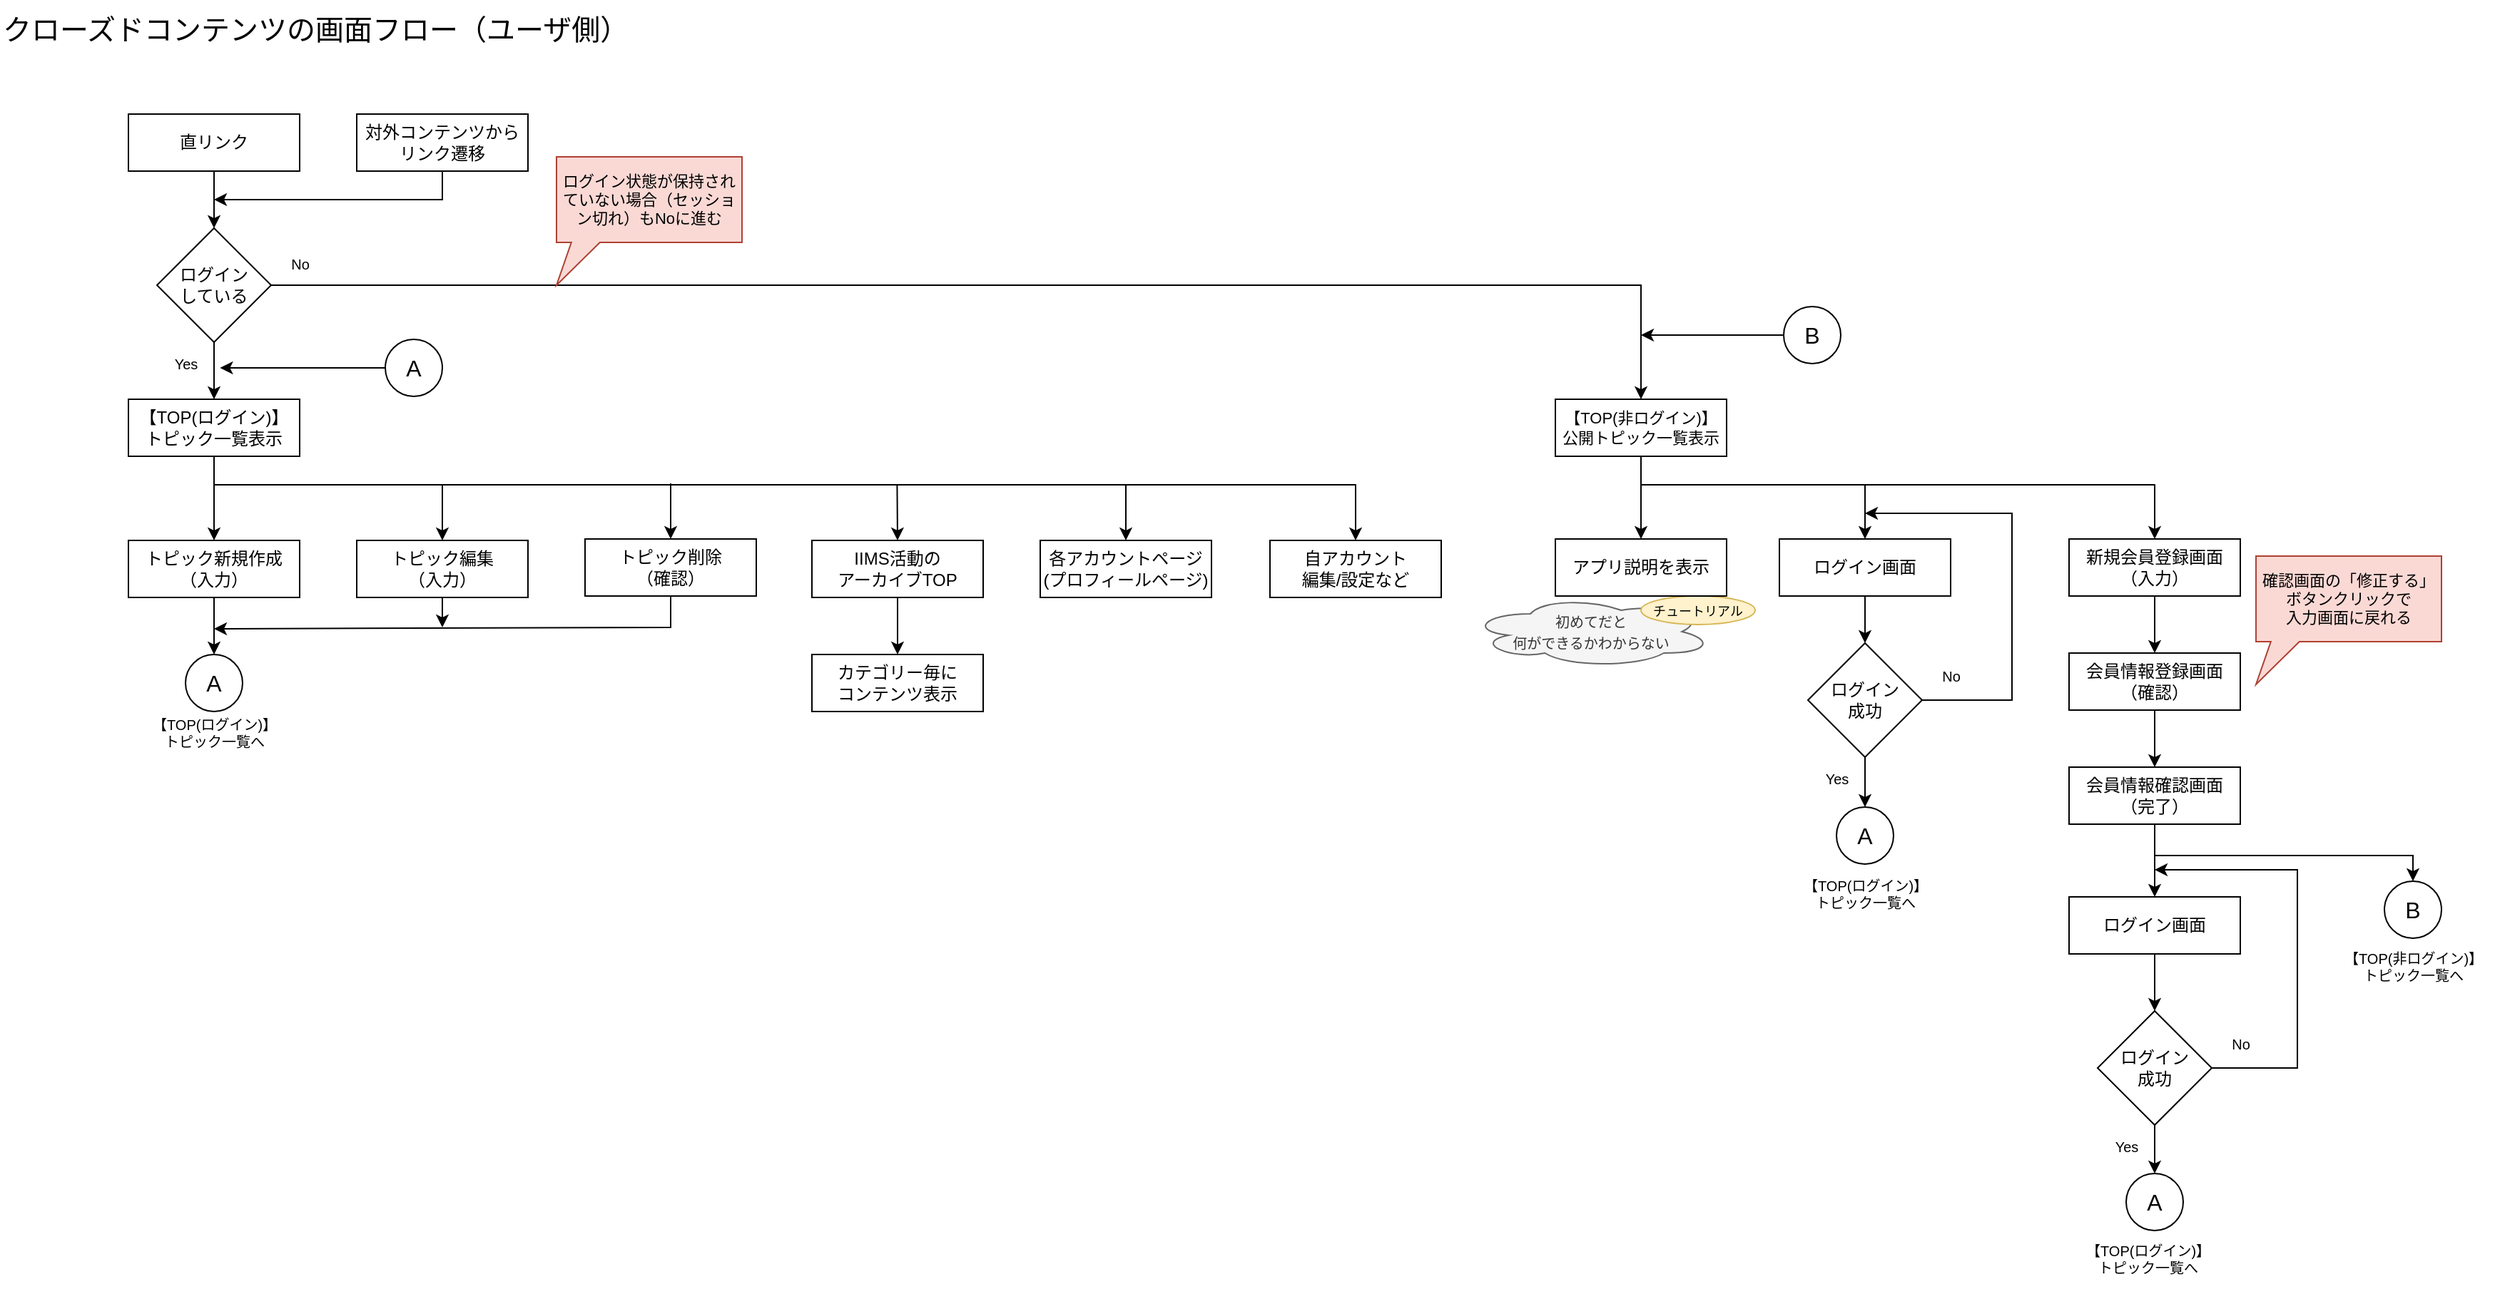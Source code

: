 <mxfile version="21.6.5" type="device" pages="2">
  <diagram name="ユーザ側" id="b520641d-4fe3-3701-9064-5fc419738815">
    <mxGraphModel dx="1687" dy="999" grid="1" gridSize="10" guides="1" tooltips="1" connect="1" arrows="1" fold="1" page="1" pageScale="1" pageWidth="1100" pageHeight="850" background="none" math="0" shadow="0">
      <root>
        <mxCell id="0" />
        <mxCell id="1" parent="0" />
        <mxCell id="tDWq7TmDwjiiPGYqks4p-116" value="&lt;font style=&quot;font-size: 20px;&quot;&gt;クローズドコンテンツの画面フロー（ユーザ側）&lt;/font&gt;" style="text;html=1;align=left;verticalAlign=middle;resizable=0;points=[];autosize=1;strokeColor=none;fillColor=none;" parent="1" vertex="1">
          <mxGeometry x="30" y="40" width="460" height="40" as="geometry" />
        </mxCell>
        <mxCell id="tDWq7TmDwjiiPGYqks4p-117" value="対外コンテンツからリンク遷移" style="whiteSpace=wrap;html=1;" parent="1" vertex="1">
          <mxGeometry x="280" y="120" width="120" height="40" as="geometry" />
        </mxCell>
        <mxCell id="tDWq7TmDwjiiPGYqks4p-124" value="直リンク" style="whiteSpace=wrap;html=1;" parent="1" vertex="1">
          <mxGeometry x="120" y="120" width="120" height="40" as="geometry" />
        </mxCell>
        <mxCell id="tDWq7TmDwjiiPGYqks4p-130" value="【TOP(ログイン)】&lt;br&gt;トピック一覧表示" style="whiteSpace=wrap;html=1;" parent="1" vertex="1">
          <mxGeometry x="120" y="320" width="120" height="40" as="geometry" />
        </mxCell>
        <mxCell id="VPxTjBy3y0VzWbjlfLkC-1" value="" style="edgeStyle=none;orthogonalLoop=1;jettySize=auto;html=1;rounded=0;exitX=0.5;exitY=1;exitDx=0;exitDy=0;entryX=0.5;entryY=0;entryDx=0;entryDy=0;" parent="1" source="tDWq7TmDwjiiPGYqks4p-124" target="VPxTjBy3y0VzWbjlfLkC-3" edge="1">
          <mxGeometry width="100" relative="1" as="geometry">
            <mxPoint x="180" y="205" as="sourcePoint" />
            <mxPoint x="180" y="200" as="targetPoint" />
          </mxGeometry>
        </mxCell>
        <mxCell id="VPxTjBy3y0VzWbjlfLkC-2" value="" style="edgeStyle=none;orthogonalLoop=1;jettySize=auto;html=1;rounded=0;exitX=0.5;exitY=1;exitDx=0;exitDy=0;" parent="1" source="tDWq7TmDwjiiPGYqks4p-117" edge="1">
          <mxGeometry width="100" relative="1" as="geometry">
            <mxPoint x="190" y="170" as="sourcePoint" />
            <mxPoint x="180" y="180" as="targetPoint" />
            <Array as="points">
              <mxPoint x="340" y="180" />
            </Array>
          </mxGeometry>
        </mxCell>
        <mxCell id="VPxTjBy3y0VzWbjlfLkC-3" value="ログイン&lt;br&gt;している" style="rhombus;whiteSpace=wrap;html=1;fontSize=12;" parent="1" vertex="1">
          <mxGeometry x="140" y="200" width="80" height="80" as="geometry" />
        </mxCell>
        <mxCell id="VPxTjBy3y0VzWbjlfLkC-4" value="" style="edgeStyle=none;orthogonalLoop=1;jettySize=auto;html=1;rounded=0;exitX=0.5;exitY=1;exitDx=0;exitDy=0;entryX=0.5;entryY=0;entryDx=0;entryDy=0;" parent="1" source="VPxTjBy3y0VzWbjlfLkC-3" target="tDWq7TmDwjiiPGYqks4p-130" edge="1">
          <mxGeometry width="100" relative="1" as="geometry">
            <mxPoint x="180" y="295" as="sourcePoint" />
            <mxPoint x="200" y="300" as="targetPoint" />
          </mxGeometry>
        </mxCell>
        <mxCell id="VPxTjBy3y0VzWbjlfLkC-5" value="【TOP(非ログイン)】&lt;br style=&quot;font-size: 11px;&quot;&gt;公開トピック一覧表示" style="whiteSpace=wrap;html=1;fontSize=11;" parent="1" vertex="1">
          <mxGeometry x="1120" y="320" width="120" height="40" as="geometry" />
        </mxCell>
        <mxCell id="VPxTjBy3y0VzWbjlfLkC-6" value="" style="edgeStyle=none;orthogonalLoop=1;jettySize=auto;html=1;rounded=0;exitX=1;exitY=0.5;exitDx=0;exitDy=0;entryX=0.5;entryY=0;entryDx=0;entryDy=0;" parent="1" source="VPxTjBy3y0VzWbjlfLkC-3" target="VPxTjBy3y0VzWbjlfLkC-5" edge="1">
          <mxGeometry width="100" relative="1" as="geometry">
            <mxPoint x="339.55" y="265" as="sourcePoint" />
            <mxPoint x="339.55" y="305" as="targetPoint" />
            <Array as="points">
              <mxPoint x="1180" y="240" />
            </Array>
          </mxGeometry>
        </mxCell>
        <mxCell id="VPxTjBy3y0VzWbjlfLkC-7" value="&lt;font style=&quot;font-size: 10px;&quot;&gt;Yes&lt;/font&gt;" style="text;html=1;align=center;verticalAlign=middle;resizable=0;points=[];autosize=1;strokeColor=none;fillColor=none;fontSize=10;" parent="1" vertex="1">
          <mxGeometry x="140" y="280" width="40" height="30" as="geometry" />
        </mxCell>
        <mxCell id="VPxTjBy3y0VzWbjlfLkC-8" value="&lt;font style=&quot;font-size: 10px;&quot;&gt;No&lt;/font&gt;" style="text;html=1;align=center;verticalAlign=middle;resizable=0;points=[];autosize=1;strokeColor=none;fillColor=none;fontSize=10;" parent="1" vertex="1">
          <mxGeometry x="220" y="210" width="40" height="30" as="geometry" />
        </mxCell>
        <mxCell id="tDWq7TmDwjiiPGYqks4p-127" value="&lt;font style=&quot;font-size: 10px;&quot;&gt;初めてだと&lt;br&gt;何ができるかわからない&lt;br&gt;&lt;/font&gt;" style="ellipse;shape=cloud;whiteSpace=wrap;html=1;fillColor=#f5f5f5;fontColor=#333333;strokeColor=#666666;" parent="1" vertex="1">
          <mxGeometry x="1060" y="458" width="170" height="50" as="geometry" />
        </mxCell>
        <mxCell id="tDWq7TmDwjiiPGYqks4p-128" value="&lt;font style=&quot;font-size: 9px;&quot;&gt;チュートリアル&lt;/font&gt;" style="ellipse;whiteSpace=wrap;html=1;fillColor=#fff2cc;strokeColor=#d6b656;" parent="1" vertex="1">
          <mxGeometry x="1180" y="458" width="80" height="20" as="geometry" />
        </mxCell>
        <mxCell id="VPxTjBy3y0VzWbjlfLkC-10" value="" style="edgeStyle=none;orthogonalLoop=1;jettySize=auto;html=1;rounded=0;exitX=0.5;exitY=1;exitDx=0;exitDy=0;entryX=0.5;entryY=0;entryDx=0;entryDy=0;" parent="1" source="tDWq7TmDwjiiPGYqks4p-130" target="VPxTjBy3y0VzWbjlfLkC-11" edge="1">
          <mxGeometry width="100" relative="1" as="geometry">
            <mxPoint x="180" y="365" as="sourcePoint" />
            <mxPoint x="180" y="390" as="targetPoint" />
          </mxGeometry>
        </mxCell>
        <mxCell id="VPxTjBy3y0VzWbjlfLkC-11" value="トピック新規作成&lt;br&gt;（入力）" style="whiteSpace=wrap;html=1;" parent="1" vertex="1">
          <mxGeometry x="120" y="419" width="120" height="40" as="geometry" />
        </mxCell>
        <mxCell id="VPxTjBy3y0VzWbjlfLkC-12" value="" style="edgeStyle=none;orthogonalLoop=1;jettySize=auto;html=1;rounded=0;exitX=0.5;exitY=1;exitDx=0;exitDy=0;entryX=0.5;entryY=0;entryDx=0;entryDy=0;" parent="1" source="VPxTjBy3y0VzWbjlfLkC-5" target="VPxTjBy3y0VzWbjlfLkC-56" edge="1">
          <mxGeometry width="100" relative="1" as="geometry">
            <mxPoint x="1179.55" y="365" as="sourcePoint" />
            <mxPoint x="1180" y="400" as="targetPoint" />
          </mxGeometry>
        </mxCell>
        <mxCell id="VPxTjBy3y0VzWbjlfLkC-13" value="" style="edgeStyle=none;orthogonalLoop=1;jettySize=auto;html=1;rounded=0;entryX=0.5;entryY=0;entryDx=0;entryDy=0;" parent="1" target="VPxTjBy3y0VzWbjlfLkC-15" edge="1">
          <mxGeometry width="100" relative="1" as="geometry">
            <mxPoint x="1180" y="380" as="sourcePoint" />
            <mxPoint x="1580" y="473" as="targetPoint" />
            <Array as="points">
              <mxPoint x="1540" y="380" />
            </Array>
          </mxGeometry>
        </mxCell>
        <mxCell id="VPxTjBy3y0VzWbjlfLkC-14" value="ログイン画面" style="whiteSpace=wrap;html=1;" parent="1" vertex="1">
          <mxGeometry x="1277" y="418" width="120" height="40" as="geometry" />
        </mxCell>
        <mxCell id="VPxTjBy3y0VzWbjlfLkC-15" value="新規会員登録画面&lt;br&gt;（入力）" style="whiteSpace=wrap;html=1;" parent="1" vertex="1">
          <mxGeometry x="1480" y="418" width="120" height="40" as="geometry" />
        </mxCell>
        <mxCell id="VPxTjBy3y0VzWbjlfLkC-18" value="A" style="ellipse;whiteSpace=wrap;html=1;aspect=fixed;fontSize=16;" parent="1" vertex="1">
          <mxGeometry x="1317" y="606" width="40" height="40" as="geometry" />
        </mxCell>
        <mxCell id="VPxTjBy3y0VzWbjlfLkC-20" value="A" style="ellipse;whiteSpace=wrap;html=1;aspect=fixed;fontSize=16;" parent="1" vertex="1">
          <mxGeometry x="300" y="278" width="40" height="40" as="geometry" />
        </mxCell>
        <mxCell id="VPxTjBy3y0VzWbjlfLkC-21" value="" style="edgeStyle=none;orthogonalLoop=1;jettySize=auto;html=1;rounded=0;exitX=0;exitY=0.5;exitDx=0;exitDy=0;entryX=1.105;entryY=0.6;entryDx=0;entryDy=0;entryPerimeter=0;" parent="1" source="VPxTjBy3y0VzWbjlfLkC-20" target="VPxTjBy3y0VzWbjlfLkC-7" edge="1">
          <mxGeometry width="100" relative="1" as="geometry">
            <mxPoint x="280" y="315" as="sourcePoint" />
            <mxPoint x="280" y="355" as="targetPoint" />
          </mxGeometry>
        </mxCell>
        <mxCell id="VPxTjBy3y0VzWbjlfLkC-23" value="" style="edgeStyle=none;orthogonalLoop=1;jettySize=auto;html=1;rounded=0;entryX=0.5;entryY=0;entryDx=0;entryDy=0;" parent="1" target="VPxTjBy3y0VzWbjlfLkC-14" edge="1">
          <mxGeometry width="100" relative="1" as="geometry">
            <mxPoint x="1337" y="380" as="sourcePoint" />
            <mxPoint x="1499.78" y="423" as="targetPoint" />
          </mxGeometry>
        </mxCell>
        <mxCell id="VPxTjBy3y0VzWbjlfLkC-25" value="会員情報登録画面&lt;br&gt;（確認）" style="whiteSpace=wrap;html=1;" parent="1" vertex="1">
          <mxGeometry x="1480" y="498" width="120" height="40" as="geometry" />
        </mxCell>
        <mxCell id="VPxTjBy3y0VzWbjlfLkC-26" value="" style="edgeStyle=none;orthogonalLoop=1;jettySize=auto;html=1;rounded=0;exitX=0.5;exitY=1;exitDx=0;exitDy=0;entryX=0.5;entryY=0;entryDx=0;entryDy=0;" parent="1" source="VPxTjBy3y0VzWbjlfLkC-15" target="VPxTjBy3y0VzWbjlfLkC-25" edge="1">
          <mxGeometry width="100" relative="1" as="geometry">
            <mxPoint x="1539" y="468" as="sourcePoint" />
            <mxPoint x="1539" y="508" as="targetPoint" />
          </mxGeometry>
        </mxCell>
        <mxCell id="VPxTjBy3y0VzWbjlfLkC-27" value="会員情報確認画面&lt;br&gt;（完了）" style="whiteSpace=wrap;html=1;" parent="1" vertex="1">
          <mxGeometry x="1480" y="578" width="120" height="40" as="geometry" />
        </mxCell>
        <mxCell id="VPxTjBy3y0VzWbjlfLkC-28" value="" style="edgeStyle=none;orthogonalLoop=1;jettySize=auto;html=1;rounded=0;exitX=0.5;exitY=1;exitDx=0;exitDy=0;entryX=0.5;entryY=0;entryDx=0;entryDy=0;" parent="1" source="VPxTjBy3y0VzWbjlfLkC-25" target="VPxTjBy3y0VzWbjlfLkC-27" edge="1">
          <mxGeometry width="100" relative="1" as="geometry">
            <mxPoint x="1550" y="548" as="sourcePoint" />
            <mxPoint x="1550" y="588" as="targetPoint" />
          </mxGeometry>
        </mxCell>
        <mxCell id="VPxTjBy3y0VzWbjlfLkC-29" value="" style="edgeStyle=none;orthogonalLoop=1;jettySize=auto;html=1;rounded=0;exitX=0.5;exitY=1;exitDx=0;exitDy=0;entryX=0.5;entryY=0;entryDx=0;entryDy=0;" parent="1" source="VPxTjBy3y0VzWbjlfLkC-27" target="VPxTjBy3y0VzWbjlfLkC-34" edge="1">
          <mxGeometry width="100" relative="1" as="geometry">
            <mxPoint x="1540" y="628" as="sourcePoint" />
            <mxPoint x="1540" y="658" as="targetPoint" />
          </mxGeometry>
        </mxCell>
        <mxCell id="VPxTjBy3y0VzWbjlfLkC-33" value="" style="edgeStyle=none;orthogonalLoop=1;jettySize=auto;html=1;rounded=0;entryX=0.5;entryY=0;entryDx=0;entryDy=0;" parent="1" target="VPxTjBy3y0VzWbjlfLkC-37" edge="1">
          <mxGeometry width="100" relative="1" as="geometry">
            <mxPoint x="1540" y="640" as="sourcePoint" />
            <mxPoint x="1720" y="658" as="targetPoint" />
            <Array as="points">
              <mxPoint x="1721" y="640" />
            </Array>
          </mxGeometry>
        </mxCell>
        <mxCell id="VPxTjBy3y0VzWbjlfLkC-34" value="ログイン画面" style="whiteSpace=wrap;html=1;" parent="1" vertex="1">
          <mxGeometry x="1480" y="669" width="120" height="40" as="geometry" />
        </mxCell>
        <mxCell id="VPxTjBy3y0VzWbjlfLkC-35" value="" style="edgeStyle=none;orthogonalLoop=1;jettySize=auto;html=1;rounded=0;exitX=0.5;exitY=1;exitDx=0;exitDy=0;entryX=0.5;entryY=0;entryDx=0;entryDy=0;" parent="1" source="VPxTjBy3y0VzWbjlfLkC-34" target="McMhKuvaxXRwuFVOmlw5-12" edge="1">
          <mxGeometry width="100" relative="1" as="geometry">
            <mxPoint x="1539.55" y="719" as="sourcePoint" />
            <mxPoint x="1540" y="749" as="targetPoint" />
          </mxGeometry>
        </mxCell>
        <mxCell id="VPxTjBy3y0VzWbjlfLkC-36" value="A" style="ellipse;whiteSpace=wrap;html=1;aspect=fixed;fontSize=16;" parent="1" vertex="1">
          <mxGeometry x="1520" y="863" width="40" height="40" as="geometry" />
        </mxCell>
        <mxCell id="VPxTjBy3y0VzWbjlfLkC-37" value="B" style="ellipse;whiteSpace=wrap;html=1;aspect=fixed;fontSize=16;" parent="1" vertex="1">
          <mxGeometry x="1701" y="658" width="40" height="40" as="geometry" />
        </mxCell>
        <mxCell id="VPxTjBy3y0VzWbjlfLkC-38" value="B" style="ellipse;whiteSpace=wrap;html=1;aspect=fixed;fontSize=16;" parent="1" vertex="1">
          <mxGeometry x="1280" y="255" width="40" height="40" as="geometry" />
        </mxCell>
        <mxCell id="VPxTjBy3y0VzWbjlfLkC-39" value="" style="edgeStyle=none;orthogonalLoop=1;jettySize=auto;html=1;rounded=0;exitX=0;exitY=0.5;exitDx=0;exitDy=0;" parent="1" source="VPxTjBy3y0VzWbjlfLkC-38" edge="1">
          <mxGeometry width="100" relative="1" as="geometry">
            <mxPoint x="1266" y="274.63" as="sourcePoint" />
            <mxPoint x="1180" y="275" as="targetPoint" />
          </mxGeometry>
        </mxCell>
        <mxCell id="VPxTjBy3y0VzWbjlfLkC-41" value="IIMS活動の&lt;br&gt;アーカイブTOP" style="whiteSpace=wrap;html=1;" parent="1" vertex="1">
          <mxGeometry x="599" y="419" width="120" height="40" as="geometry" />
        </mxCell>
        <mxCell id="VPxTjBy3y0VzWbjlfLkC-42" value="各アカウントページ&lt;br&gt;(プロフィールページ)" style="whiteSpace=wrap;html=1;" parent="1" vertex="1">
          <mxGeometry x="759" y="419" width="120" height="40" as="geometry" />
        </mxCell>
        <mxCell id="VPxTjBy3y0VzWbjlfLkC-46" value="トピック編集&lt;br&gt;（入力）" style="whiteSpace=wrap;html=1;" parent="1" vertex="1">
          <mxGeometry x="280" y="419" width="120" height="40" as="geometry" />
        </mxCell>
        <mxCell id="VPxTjBy3y0VzWbjlfLkC-47" value="自アカウント&lt;br&gt;編集/設定など" style="whiteSpace=wrap;html=1;" parent="1" vertex="1">
          <mxGeometry x="920" y="419" width="120" height="40" as="geometry" />
        </mxCell>
        <mxCell id="VPxTjBy3y0VzWbjlfLkC-50" value="A" style="ellipse;whiteSpace=wrap;html=1;aspect=fixed;fontSize=16;" parent="1" vertex="1">
          <mxGeometry x="160" y="499" width="40" height="40" as="geometry" />
        </mxCell>
        <mxCell id="VPxTjBy3y0VzWbjlfLkC-52" value="" style="edgeStyle=none;orthogonalLoop=1;jettySize=auto;html=1;rounded=0;entryX=0.5;entryY=0;entryDx=0;entryDy=0;exitX=0.5;exitY=1;exitDx=0;exitDy=0;" parent="1" source="VPxTjBy3y0VzWbjlfLkC-11" target="VPxTjBy3y0VzWbjlfLkC-50" edge="1">
          <mxGeometry width="100" relative="1" as="geometry">
            <mxPoint x="160" y="460" as="sourcePoint" />
            <mxPoint x="230" y="511" as="targetPoint" />
          </mxGeometry>
        </mxCell>
        <mxCell id="VPxTjBy3y0VzWbjlfLkC-55" value="" style="edgeStyle=none;orthogonalLoop=1;jettySize=auto;html=1;rounded=0;exitX=0.5;exitY=1;exitDx=0;exitDy=0;" parent="1" source="EPOYZKPjePexzVJCoGdz-1" edge="1">
          <mxGeometry width="100" relative="1" as="geometry">
            <mxPoint x="360" y="480" as="sourcePoint" />
            <mxPoint x="180" y="481" as="targetPoint" />
            <Array as="points">
              <mxPoint x="500" y="480" />
            </Array>
          </mxGeometry>
        </mxCell>
        <mxCell id="VPxTjBy3y0VzWbjlfLkC-56" value="アプリ説明を表示" style="whiteSpace=wrap;html=1;" parent="1" vertex="1">
          <mxGeometry x="1120" y="418" width="120" height="40" as="geometry" />
        </mxCell>
        <mxCell id="VPxTjBy3y0VzWbjlfLkC-57" value="カテゴリー毎に&lt;br&gt;コンテンツ表示" style="whiteSpace=wrap;html=1;" parent="1" vertex="1">
          <mxGeometry x="599" y="499" width="120" height="40" as="geometry" />
        </mxCell>
        <mxCell id="VPxTjBy3y0VzWbjlfLkC-58" value="" style="edgeStyle=none;orthogonalLoop=1;jettySize=auto;html=1;rounded=0;exitX=0.5;exitY=1;exitDx=0;exitDy=0;entryX=0.5;entryY=0;entryDx=0;entryDy=0;" parent="1" source="VPxTjBy3y0VzWbjlfLkC-41" target="VPxTjBy3y0VzWbjlfLkC-57" edge="1">
          <mxGeometry width="100" relative="1" as="geometry">
            <mxPoint x="658.5" y="464" as="sourcePoint" />
            <mxPoint x="669" y="489" as="targetPoint" />
          </mxGeometry>
        </mxCell>
        <mxCell id="VPxTjBy3y0VzWbjlfLkC-59" value="" style="edgeStyle=none;orthogonalLoop=1;jettySize=auto;html=1;rounded=0;entryX=0.5;entryY=0;entryDx=0;entryDy=0;" parent="1" target="VPxTjBy3y0VzWbjlfLkC-47" edge="1">
          <mxGeometry width="100" relative="1" as="geometry">
            <mxPoint x="180" y="380" as="sourcePoint" />
            <mxPoint x="270" y="410" as="targetPoint" />
            <Array as="points">
              <mxPoint x="980" y="380" />
            </Array>
          </mxGeometry>
        </mxCell>
        <mxCell id="VPxTjBy3y0VzWbjlfLkC-60" value="" style="edgeStyle=none;orthogonalLoop=1;jettySize=auto;html=1;rounded=0;entryX=0.5;entryY=0;entryDx=0;entryDy=0;" parent="1" target="VPxTjBy3y0VzWbjlfLkC-42" edge="1">
          <mxGeometry width="100" relative="1" as="geometry">
            <mxPoint x="819" y="380" as="sourcePoint" />
            <mxPoint x="839" y="425" as="targetPoint" />
          </mxGeometry>
        </mxCell>
        <mxCell id="VPxTjBy3y0VzWbjlfLkC-61" value="" style="edgeStyle=none;orthogonalLoop=1;jettySize=auto;html=1;rounded=0;entryX=0.5;entryY=0;entryDx=0;entryDy=0;" parent="1" target="VPxTjBy3y0VzWbjlfLkC-41" edge="1">
          <mxGeometry width="100" relative="1" as="geometry">
            <mxPoint x="658.71" y="380" as="sourcePoint" />
            <mxPoint x="658.71" y="419" as="targetPoint" />
          </mxGeometry>
        </mxCell>
        <mxCell id="VPxTjBy3y0VzWbjlfLkC-62" value="" style="edgeStyle=none;orthogonalLoop=1;jettySize=auto;html=1;rounded=0;entryX=0.5;entryY=0;entryDx=0;entryDy=0;" parent="1" target="VPxTjBy3y0VzWbjlfLkC-46" edge="1">
          <mxGeometry width="100" relative="1" as="geometry">
            <mxPoint x="340" y="380" as="sourcePoint" />
            <mxPoint x="350.29" y="429" as="targetPoint" />
          </mxGeometry>
        </mxCell>
        <mxCell id="McMhKuvaxXRwuFVOmlw5-1" value="【TOP(ログイン)】&lt;br&gt;トピック一覧へ" style="text;html=1;align=center;verticalAlign=middle;resizable=0;points=[];autosize=1;strokeColor=none;fillColor=none;fontSize=10;" parent="1" vertex="1">
          <mxGeometry x="125" y="534" width="110" height="40" as="geometry" />
        </mxCell>
        <mxCell id="McMhKuvaxXRwuFVOmlw5-3" value="【TOP(ログイン)】&lt;br&gt;トピック一覧へ" style="text;html=1;align=center;verticalAlign=middle;resizable=0;points=[];autosize=1;strokeColor=none;fillColor=none;fontSize=10;" parent="1" vertex="1">
          <mxGeometry x="1282" y="647" width="110" height="40" as="geometry" />
        </mxCell>
        <mxCell id="McMhKuvaxXRwuFVOmlw5-4" value="【TOP(ログイン)】&lt;br&gt;トピック一覧へ" style="text;html=1;align=center;verticalAlign=middle;resizable=0;points=[];autosize=1;strokeColor=none;fillColor=none;fontSize=10;" parent="1" vertex="1">
          <mxGeometry x="1480" y="903" width="110" height="40" as="geometry" />
        </mxCell>
        <mxCell id="McMhKuvaxXRwuFVOmlw5-5" value="【TOP(非ログイン)】&lt;br&gt;トピック一覧へ" style="text;html=1;align=center;verticalAlign=middle;resizable=0;points=[];autosize=1;strokeColor=none;fillColor=none;fontSize=10;" parent="1" vertex="1">
          <mxGeometry x="1661" y="698" width="120" height="40" as="geometry" />
        </mxCell>
        <mxCell id="McMhKuvaxXRwuFVOmlw5-6" value="ログイン&lt;br&gt;成功" style="rhombus;whiteSpace=wrap;html=1;fontSize=12;" parent="1" vertex="1">
          <mxGeometry x="1297" y="491" width="80" height="80" as="geometry" />
        </mxCell>
        <mxCell id="McMhKuvaxXRwuFVOmlw5-7" value="&lt;font style=&quot;font-size: 10px;&quot;&gt;Yes&lt;/font&gt;" style="text;html=1;align=center;verticalAlign=middle;resizable=0;points=[];autosize=1;strokeColor=none;fillColor=none;fontSize=10;" parent="1" vertex="1">
          <mxGeometry x="1297" y="571" width="40" height="30" as="geometry" />
        </mxCell>
        <mxCell id="McMhKuvaxXRwuFVOmlw5-8" value="&lt;font style=&quot;font-size: 10px;&quot;&gt;No&lt;/font&gt;" style="text;html=1;align=center;verticalAlign=middle;resizable=0;points=[];autosize=1;strokeColor=none;fillColor=none;fontSize=10;" parent="1" vertex="1">
          <mxGeometry x="1377" y="499" width="40" height="30" as="geometry" />
        </mxCell>
        <mxCell id="McMhKuvaxXRwuFVOmlw5-9" value="" style="edgeStyle=none;orthogonalLoop=1;jettySize=auto;html=1;rounded=0;exitX=0.5;exitY=1;exitDx=0;exitDy=0;entryX=0.5;entryY=0;entryDx=0;entryDy=0;" parent="1" source="VPxTjBy3y0VzWbjlfLkC-14" target="McMhKuvaxXRwuFVOmlw5-6" edge="1">
          <mxGeometry width="100" relative="1" as="geometry">
            <mxPoint x="1337" y="458" as="sourcePoint" />
            <mxPoint x="1337" y="490" as="targetPoint" />
          </mxGeometry>
        </mxCell>
        <mxCell id="McMhKuvaxXRwuFVOmlw5-10" value="" style="edgeStyle=none;orthogonalLoop=1;jettySize=auto;html=1;rounded=0;exitX=0.5;exitY=1;exitDx=0;exitDy=0;entryX=0.5;entryY=0;entryDx=0;entryDy=0;" parent="1" source="McMhKuvaxXRwuFVOmlw5-6" target="VPxTjBy3y0VzWbjlfLkC-18" edge="1">
          <mxGeometry width="100" relative="1" as="geometry">
            <mxPoint x="1337" y="574" as="sourcePoint" />
            <mxPoint x="1337" y="607" as="targetPoint" />
          </mxGeometry>
        </mxCell>
        <mxCell id="McMhKuvaxXRwuFVOmlw5-11" value="" style="edgeStyle=none;orthogonalLoop=1;jettySize=auto;html=1;rounded=0;exitX=1;exitY=0.5;exitDx=0;exitDy=0;" parent="1" source="McMhKuvaxXRwuFVOmlw5-6" edge="1">
          <mxGeometry width="100" relative="1" as="geometry">
            <mxPoint x="1390" y="550" as="sourcePoint" />
            <mxPoint x="1337" y="400" as="targetPoint" />
            <Array as="points">
              <mxPoint x="1440" y="531" />
              <mxPoint x="1440" y="400" />
            </Array>
          </mxGeometry>
        </mxCell>
        <mxCell id="McMhKuvaxXRwuFVOmlw5-12" value="ログイン&lt;br&gt;成功" style="rhombus;whiteSpace=wrap;html=1;fontSize=12;" parent="1" vertex="1">
          <mxGeometry x="1500" y="749" width="80" height="80" as="geometry" />
        </mxCell>
        <mxCell id="McMhKuvaxXRwuFVOmlw5-13" value="&lt;font style=&quot;font-size: 10px;&quot;&gt;Yes&lt;/font&gt;" style="text;html=1;align=center;verticalAlign=middle;resizable=0;points=[];autosize=1;strokeColor=none;fillColor=none;fontSize=10;" parent="1" vertex="1">
          <mxGeometry x="1500" y="829" width="40" height="30" as="geometry" />
        </mxCell>
        <mxCell id="McMhKuvaxXRwuFVOmlw5-14" value="&lt;font style=&quot;font-size: 10px;&quot;&gt;No&lt;/font&gt;" style="text;html=1;align=center;verticalAlign=middle;resizable=0;points=[];autosize=1;strokeColor=none;fillColor=none;fontSize=10;" parent="1" vertex="1">
          <mxGeometry x="1580" y="757" width="40" height="30" as="geometry" />
        </mxCell>
        <mxCell id="McMhKuvaxXRwuFVOmlw5-15" value="" style="edgeStyle=none;orthogonalLoop=1;jettySize=auto;html=1;rounded=0;exitX=0.5;exitY=1;exitDx=0;exitDy=0;entryX=0.5;entryY=0;entryDx=0;entryDy=0;" parent="1" source="McMhKuvaxXRwuFVOmlw5-12" target="VPxTjBy3y0VzWbjlfLkC-36" edge="1">
          <mxGeometry width="100" relative="1" as="geometry">
            <mxPoint x="1540" y="832" as="sourcePoint" />
            <mxPoint x="1540" y="864" as="targetPoint" />
          </mxGeometry>
        </mxCell>
        <mxCell id="McMhKuvaxXRwuFVOmlw5-16" value="" style="edgeStyle=none;orthogonalLoop=1;jettySize=auto;html=1;rounded=0;exitX=1;exitY=0.5;exitDx=0;exitDy=0;" parent="1" source="McMhKuvaxXRwuFVOmlw5-12" edge="1">
          <mxGeometry width="100" relative="1" as="geometry">
            <mxPoint x="1593" y="808" as="sourcePoint" />
            <mxPoint x="1540" y="650" as="targetPoint" />
            <Array as="points">
              <mxPoint x="1640" y="789" />
              <mxPoint x="1640" y="650" />
            </Array>
          </mxGeometry>
        </mxCell>
        <mxCell id="cvh67J1m96zl7CoJUk1C-1" value="ログイン状態が保持されていない場合（セッション切れ）もNoに進む" style="shape=callout;whiteSpace=wrap;html=1;perimeter=calloutPerimeter;fontSize=11;size=30;position=0.08;position2=0;fillColor=#fad9d5;strokeColor=#ae4132;" parent="1" vertex="1">
          <mxGeometry x="420" y="150" width="130" height="90" as="geometry" />
        </mxCell>
        <mxCell id="EPOYZKPjePexzVJCoGdz-1" value="トピック削除&lt;br&gt;（確認）" style="whiteSpace=wrap;html=1;" vertex="1" parent="1">
          <mxGeometry x="440" y="418" width="120" height="40" as="geometry" />
        </mxCell>
        <mxCell id="EPOYZKPjePexzVJCoGdz-2" value="" style="edgeStyle=none;orthogonalLoop=1;jettySize=auto;html=1;rounded=0;entryX=0.5;entryY=0;entryDx=0;entryDy=0;" edge="1" parent="1" target="EPOYZKPjePexzVJCoGdz-1">
          <mxGeometry width="100" relative="1" as="geometry">
            <mxPoint x="500" y="379" as="sourcePoint" />
            <mxPoint x="510.29" y="428" as="targetPoint" />
          </mxGeometry>
        </mxCell>
        <mxCell id="EPOYZKPjePexzVJCoGdz-3" value="" style="edgeStyle=none;orthogonalLoop=1;jettySize=auto;html=1;rounded=0;exitX=0.5;exitY=1;exitDx=0;exitDy=0;" edge="1" parent="1" source="VPxTjBy3y0VzWbjlfLkC-46">
          <mxGeometry width="100" relative="1" as="geometry">
            <mxPoint x="340" y="463.5" as="sourcePoint" />
            <mxPoint x="340" y="480" as="targetPoint" />
          </mxGeometry>
        </mxCell>
        <mxCell id="GdMsfuW8-BgsZ63KnPM7-1" value="確認画面の「修正する」ボタンクリックで&lt;br&gt;入力画面に戻れる" style="shape=callout;whiteSpace=wrap;html=1;perimeter=calloutPerimeter;fontSize=11;size=30;position=0.08;position2=0;fillColor=#fad9d5;strokeColor=#ae4132;" vertex="1" parent="1">
          <mxGeometry x="1611" y="430" width="130" height="90" as="geometry" />
        </mxCell>
      </root>
    </mxGraphModel>
  </diagram>
  <diagram name="管理側" id="UeQoWON23PhCCNMkhOQ_">
    <mxGraphModel dx="1434" dy="849" grid="1" gridSize="10" guides="1" tooltips="1" connect="1" arrows="1" fold="1" page="1" pageScale="1" pageWidth="1100" pageHeight="850" background="none" math="0" shadow="0">
      <root>
        <mxCell id="MrcFY5M8Q448FhQPLooo-0" />
        <mxCell id="MrcFY5M8Q448FhQPLooo-1" parent="MrcFY5M8Q448FhQPLooo-0" />
        <mxCell id="MrcFY5M8Q448FhQPLooo-2" value="&lt;font style=&quot;font-size: 20px;&quot;&gt;クローズドコンテンツの画面フロー（管理側）&lt;/font&gt;" style="text;html=1;align=left;verticalAlign=middle;resizable=0;points=[];autosize=1;strokeColor=none;fillColor=none;" parent="MrcFY5M8Q448FhQPLooo-1" vertex="1">
          <mxGeometry x="70" y="40" width="440" height="40" as="geometry" />
        </mxCell>
        <mxCell id="MrcFY5M8Q448FhQPLooo-4" value="（リンク元&lt;br&gt;どうする？）" style="whiteSpace=wrap;html=1;" parent="MrcFY5M8Q448FhQPLooo-1" vertex="1">
          <mxGeometry x="160" y="120" width="120" height="40" as="geometry" />
        </mxCell>
        <mxCell id="MrcFY5M8Q448FhQPLooo-5" value="ユーザー一覧" style="whiteSpace=wrap;html=1;" parent="MrcFY5M8Q448FhQPLooo-1" vertex="1">
          <mxGeometry x="160" y="320" width="120" height="40" as="geometry" />
        </mxCell>
        <mxCell id="MrcFY5M8Q448FhQPLooo-6" value="" style="edgeStyle=none;orthogonalLoop=1;jettySize=auto;html=1;rounded=0;exitX=0.5;exitY=1;exitDx=0;exitDy=0;entryX=0.5;entryY=0;entryDx=0;entryDy=0;" parent="MrcFY5M8Q448FhQPLooo-1" source="MrcFY5M8Q448FhQPLooo-4" target="MrcFY5M8Q448FhQPLooo-8" edge="1">
          <mxGeometry width="100" relative="1" as="geometry">
            <mxPoint x="220" y="205" as="sourcePoint" />
            <mxPoint x="220" y="200" as="targetPoint" />
          </mxGeometry>
        </mxCell>
        <mxCell id="MrcFY5M8Q448FhQPLooo-8" value="ログイン&lt;br&gt;している" style="rhombus;whiteSpace=wrap;html=1;fontSize=12;" parent="MrcFY5M8Q448FhQPLooo-1" vertex="1">
          <mxGeometry x="180" y="200" width="80" height="80" as="geometry" />
        </mxCell>
        <mxCell id="MrcFY5M8Q448FhQPLooo-9" value="" style="edgeStyle=none;orthogonalLoop=1;jettySize=auto;html=1;rounded=0;exitX=0.5;exitY=1;exitDx=0;exitDy=0;entryX=0.5;entryY=0;entryDx=0;entryDy=0;" parent="MrcFY5M8Q448FhQPLooo-1" source="MrcFY5M8Q448FhQPLooo-8" target="MrcFY5M8Q448FhQPLooo-5" edge="1">
          <mxGeometry width="100" relative="1" as="geometry">
            <mxPoint x="220" y="295" as="sourcePoint" />
            <mxPoint x="240" y="300" as="targetPoint" />
          </mxGeometry>
        </mxCell>
        <mxCell id="MrcFY5M8Q448FhQPLooo-11" value="" style="edgeStyle=none;orthogonalLoop=1;jettySize=auto;html=1;rounded=0;exitX=1;exitY=0.5;exitDx=0;exitDy=0;entryX=0.5;entryY=0;entryDx=0;entryDy=0;" parent="MrcFY5M8Q448FhQPLooo-1" source="MrcFY5M8Q448FhQPLooo-8" target="wjkIHBDZsJ45KQfHslHe-5" edge="1">
          <mxGeometry width="100" relative="1" as="geometry">
            <mxPoint x="379.55" y="265" as="sourcePoint" />
            <mxPoint x="600" y="320" as="targetPoint" />
            <Array as="points">
              <mxPoint x="1020" y="240" />
            </Array>
          </mxGeometry>
        </mxCell>
        <mxCell id="MrcFY5M8Q448FhQPLooo-12" value="&lt;font style=&quot;font-size: 10px;&quot;&gt;Yes&lt;/font&gt;" style="text;html=1;align=center;verticalAlign=middle;resizable=0;points=[];autosize=1;strokeColor=none;fillColor=none;fontSize=10;" parent="MrcFY5M8Q448FhQPLooo-1" vertex="1">
          <mxGeometry x="180" y="280" width="40" height="30" as="geometry" />
        </mxCell>
        <mxCell id="MrcFY5M8Q448FhQPLooo-13" value="&lt;font style=&quot;font-size: 10px;&quot;&gt;No&lt;/font&gt;" style="text;html=1;align=center;verticalAlign=middle;resizable=0;points=[];autosize=1;strokeColor=none;fillColor=none;fontSize=10;" parent="MrcFY5M8Q448FhQPLooo-1" vertex="1">
          <mxGeometry x="260" y="210" width="40" height="30" as="geometry" />
        </mxCell>
        <mxCell id="MrcFY5M8Q448FhQPLooo-16" value="" style="edgeStyle=none;orthogonalLoop=1;jettySize=auto;html=1;rounded=0;exitX=0.5;exitY=1;exitDx=0;exitDy=0;entryX=0.5;entryY=0;entryDx=0;entryDy=0;" parent="MrcFY5M8Q448FhQPLooo-1" source="MrcFY5M8Q448FhQPLooo-5" target="MrcFY5M8Q448FhQPLooo-17" edge="1">
          <mxGeometry width="100" relative="1" as="geometry">
            <mxPoint x="220" y="365" as="sourcePoint" />
            <mxPoint x="220" y="390" as="targetPoint" />
          </mxGeometry>
        </mxCell>
        <mxCell id="MrcFY5M8Q448FhQPLooo-17" value="ユーザー新規登録&lt;br&gt;（入力）" style="whiteSpace=wrap;html=1;" parent="MrcFY5M8Q448FhQPLooo-1" vertex="1">
          <mxGeometry x="160" y="419" width="120" height="40" as="geometry" />
        </mxCell>
        <mxCell id="MrcFY5M8Q448FhQPLooo-23" value="A" style="ellipse;whiteSpace=wrap;html=1;aspect=fixed;fontSize=16;" parent="MrcFY5M8Q448FhQPLooo-1" vertex="1">
          <mxGeometry x="300" y="280" width="40" height="40" as="geometry" />
        </mxCell>
        <mxCell id="MrcFY5M8Q448FhQPLooo-24" value="" style="edgeStyle=none;orthogonalLoop=1;jettySize=auto;html=1;rounded=0;exitX=0;exitY=0.5;exitDx=0;exitDy=0;" parent="MrcFY5M8Q448FhQPLooo-1" source="MrcFY5M8Q448FhQPLooo-23" edge="1">
          <mxGeometry width="100" relative="1" as="geometry">
            <mxPoint x="320" y="315" as="sourcePoint" />
            <mxPoint x="220" y="300" as="targetPoint" />
          </mxGeometry>
        </mxCell>
        <mxCell id="MrcFY5M8Q448FhQPLooo-40" value="ユーザー情報編集&lt;br&gt;（入力）" style="whiteSpace=wrap;html=1;" parent="MrcFY5M8Q448FhQPLooo-1" vertex="1">
          <mxGeometry x="320" y="419" width="120" height="40" as="geometry" />
        </mxCell>
        <mxCell id="MrcFY5M8Q448FhQPLooo-43" value="" style="edgeStyle=none;orthogonalLoop=1;jettySize=auto;html=1;rounded=0;entryX=0.5;entryY=0;entryDx=0;entryDy=0;exitX=0.5;exitY=1;exitDx=0;exitDy=0;" parent="MrcFY5M8Q448FhQPLooo-1" source="MrcFY5M8Q448FhQPLooo-17" target="_zdXIAwaWDHmr8m9UnS8-0" edge="1">
          <mxGeometry width="100" relative="1" as="geometry">
            <mxPoint x="200" y="460" as="sourcePoint" />
            <mxPoint x="220" y="499" as="targetPoint" />
          </mxGeometry>
        </mxCell>
        <mxCell id="MrcFY5M8Q448FhQPLooo-44" value="" style="edgeStyle=none;orthogonalLoop=1;jettySize=auto;html=1;rounded=0;exitX=0.5;exitY=1;exitDx=0;exitDy=0;" parent="MrcFY5M8Q448FhQPLooo-1" source="wjkIHBDZsJ45KQfHslHe-3" edge="1">
          <mxGeometry width="100" relative="1" as="geometry">
            <mxPoint x="380" y="539" as="sourcePoint" />
            <mxPoint x="380" y="560" as="targetPoint" />
          </mxGeometry>
        </mxCell>
        <mxCell id="MrcFY5M8Q448FhQPLooo-51" value="" style="edgeStyle=none;orthogonalLoop=1;jettySize=auto;html=1;rounded=0;entryX=0.5;entryY=0;entryDx=0;entryDy=0;" parent="MrcFY5M8Q448FhQPLooo-1" target="MqfL5O2e3toKkpMm9naG-4" edge="1">
          <mxGeometry width="100" relative="1" as="geometry">
            <mxPoint x="220" y="390" as="sourcePoint" />
            <mxPoint x="390.29" y="429" as="targetPoint" />
            <Array as="points">
              <mxPoint x="700" y="390" />
            </Array>
          </mxGeometry>
        </mxCell>
        <mxCell id="_zdXIAwaWDHmr8m9UnS8-0" value="ユーザー新規登録&lt;br&gt;（確認）" style="whiteSpace=wrap;html=1;" parent="MrcFY5M8Q448FhQPLooo-1" vertex="1">
          <mxGeometry x="160" y="499" width="120" height="40" as="geometry" />
        </mxCell>
        <mxCell id="wjkIHBDZsJ45KQfHslHe-0" value="A" style="ellipse;whiteSpace=wrap;html=1;aspect=fixed;fontSize=16;" parent="MrcFY5M8Q448FhQPLooo-1" vertex="1">
          <mxGeometry x="200" y="579.5" width="40" height="40" as="geometry" />
        </mxCell>
        <mxCell id="wjkIHBDZsJ45KQfHslHe-1" value="ユーザー一覧へ" style="text;html=1;align=center;verticalAlign=middle;resizable=0;points=[];autosize=1;strokeColor=none;fillColor=none;fontSize=10;" parent="MrcFY5M8Q448FhQPLooo-1" vertex="1">
          <mxGeometry x="175" y="619.5" width="90" height="30" as="geometry" />
        </mxCell>
        <mxCell id="wjkIHBDZsJ45KQfHslHe-2" value="" style="edgeStyle=none;orthogonalLoop=1;jettySize=auto;html=1;rounded=0;entryX=0.5;entryY=0;entryDx=0;entryDy=0;exitX=0.5;exitY=1;exitDx=0;exitDy=0;" parent="MrcFY5M8Q448FhQPLooo-1" source="_zdXIAwaWDHmr8m9UnS8-0" target="wjkIHBDZsJ45KQfHslHe-0" edge="1">
          <mxGeometry width="100" relative="1" as="geometry">
            <mxPoint x="220" y="539" as="sourcePoint" />
            <mxPoint x="220" y="579" as="targetPoint" />
          </mxGeometry>
        </mxCell>
        <mxCell id="wjkIHBDZsJ45KQfHslHe-3" value="ユーザー情報編集&lt;br&gt;（確認）" style="whiteSpace=wrap;html=1;" parent="MrcFY5M8Q448FhQPLooo-1" vertex="1">
          <mxGeometry x="320" y="497" width="120" height="40" as="geometry" />
        </mxCell>
        <mxCell id="wjkIHBDZsJ45KQfHslHe-4" value="" style="edgeStyle=none;orthogonalLoop=1;jettySize=auto;html=1;rounded=0;entryX=0.5;entryY=0;entryDx=0;entryDy=0;exitX=0.5;exitY=1;exitDx=0;exitDy=0;" parent="MrcFY5M8Q448FhQPLooo-1" source="MrcFY5M8Q448FhQPLooo-40" target="wjkIHBDZsJ45KQfHslHe-3" edge="1">
          <mxGeometry width="100" relative="1" as="geometry">
            <mxPoint x="360" y="470" as="sourcePoint" />
            <mxPoint x="390.29" y="507" as="targetPoint" />
          </mxGeometry>
        </mxCell>
        <mxCell id="wjkIHBDZsJ45KQfHslHe-5" value="ログイン画面" style="whiteSpace=wrap;html=1;" parent="MrcFY5M8Q448FhQPLooo-1" vertex="1">
          <mxGeometry x="960" y="320" width="120" height="40" as="geometry" />
        </mxCell>
        <mxCell id="wjkIHBDZsJ45KQfHslHe-6" value="ログイン&lt;br&gt;している" style="rhombus;whiteSpace=wrap;html=1;fontSize=12;" parent="MrcFY5M8Q448FhQPLooo-1" vertex="1">
          <mxGeometry x="980" y="399" width="80" height="80" as="geometry" />
        </mxCell>
        <mxCell id="wjkIHBDZsJ45KQfHslHe-7" value="" style="edgeStyle=none;orthogonalLoop=1;jettySize=auto;html=1;rounded=0;exitX=0.5;exitY=1;exitDx=0;exitDy=0;entryX=0.5;entryY=0;entryDx=0;entryDy=0;" parent="MrcFY5M8Q448FhQPLooo-1" source="wjkIHBDZsJ45KQfHslHe-5" target="wjkIHBDZsJ45KQfHslHe-6" edge="1">
          <mxGeometry width="100" relative="1" as="geometry">
            <mxPoint x="1009" y="370" as="sourcePoint" />
            <mxPoint x="1009" y="410" as="targetPoint" />
          </mxGeometry>
        </mxCell>
        <mxCell id="6Q5kpfv3Azwhe9yEsQXy-0" value="&lt;font style=&quot;font-size: 10px;&quot;&gt;Yes&lt;/font&gt;" style="text;html=1;align=center;verticalAlign=middle;resizable=0;points=[];autosize=1;strokeColor=none;fillColor=none;fontSize=10;" parent="MrcFY5M8Q448FhQPLooo-1" vertex="1">
          <mxGeometry x="980" y="480" width="40" height="30" as="geometry" />
        </mxCell>
        <mxCell id="6Q5kpfv3Azwhe9yEsQXy-1" value="&lt;font style=&quot;font-size: 10px;&quot;&gt;No&lt;/font&gt;" style="text;html=1;align=center;verticalAlign=middle;resizable=0;points=[];autosize=1;strokeColor=none;fillColor=none;fontSize=10;" parent="MrcFY5M8Q448FhQPLooo-1" vertex="1">
          <mxGeometry x="1060" y="410" width="40" height="30" as="geometry" />
        </mxCell>
        <mxCell id="6Q5kpfv3Azwhe9yEsQXy-2" value="ログイン画面" style="whiteSpace=wrap;html=1;" parent="MrcFY5M8Q448FhQPLooo-1" vertex="1">
          <mxGeometry x="960" y="520" width="120" height="40" as="geometry" />
        </mxCell>
        <mxCell id="6Q5kpfv3Azwhe9yEsQXy-3" value="" style="edgeStyle=none;orthogonalLoop=1;jettySize=auto;html=1;rounded=0;exitX=0.5;exitY=1;exitDx=0;exitDy=0;entryX=0.5;entryY=0;entryDx=0;entryDy=0;" parent="MrcFY5M8Q448FhQPLooo-1" source="6Q5kpfv3Azwhe9yEsQXy-2" target="rQFY0tdy_JAcjvzsSw73-0" edge="1">
          <mxGeometry width="100" relative="1" as="geometry">
            <mxPoint x="1009" y="570" as="sourcePoint" />
            <mxPoint x="1020" y="599" as="targetPoint" />
          </mxGeometry>
        </mxCell>
        <mxCell id="6Q5kpfv3Azwhe9yEsQXy-4" value="" style="edgeStyle=none;orthogonalLoop=1;jettySize=auto;html=1;rounded=0;exitX=0.5;exitY=1;exitDx=0;exitDy=0;entryX=0.5;entryY=0;entryDx=0;entryDy=0;" parent="MrcFY5M8Q448FhQPLooo-1" source="wjkIHBDZsJ45KQfHslHe-6" target="6Q5kpfv3Azwhe9yEsQXy-2" edge="1">
          <mxGeometry width="100" relative="1" as="geometry">
            <mxPoint x="1030" y="490" as="sourcePoint" />
            <mxPoint x="1030" y="529" as="targetPoint" />
          </mxGeometry>
        </mxCell>
        <mxCell id="6Q5kpfv3Azwhe9yEsQXy-5" value="" style="edgeStyle=none;orthogonalLoop=1;jettySize=auto;html=1;rounded=0;exitX=1;exitY=0.5;exitDx=0;exitDy=0;" parent="MrcFY5M8Q448FhQPLooo-1" source="wjkIHBDZsJ45KQfHslHe-6" edge="1">
          <mxGeometry width="100" relative="1" as="geometry">
            <mxPoint x="1090" y="456" as="sourcePoint" />
            <mxPoint x="1020" y="280" as="targetPoint" />
            <Array as="points">
              <mxPoint x="1140" y="439" />
              <mxPoint x="1140" y="280" />
            </Array>
          </mxGeometry>
        </mxCell>
        <mxCell id="rQFY0tdy_JAcjvzsSw73-0" value="A" style="ellipse;whiteSpace=wrap;html=1;aspect=fixed;fontSize=16;" parent="MrcFY5M8Q448FhQPLooo-1" vertex="1">
          <mxGeometry x="1000" y="599.5" width="40" height="40" as="geometry" />
        </mxCell>
        <mxCell id="rQFY0tdy_JAcjvzsSw73-1" value="ユーザー一覧へ" style="text;html=1;align=center;verticalAlign=middle;resizable=0;points=[];autosize=1;strokeColor=none;fillColor=none;fontSize=10;" parent="MrcFY5M8Q448FhQPLooo-1" vertex="1">
          <mxGeometry x="975" y="639.5" width="90" height="30" as="geometry" />
        </mxCell>
        <mxCell id="ZhKat5aekkRp3ECrepki-0" value="ログイン状態が保持されていない場合（セッション切れ）もNoに進む" style="shape=callout;whiteSpace=wrap;html=1;perimeter=calloutPerimeter;fontSize=11;size=30;position=0.08;position2=0;fillColor=#fad9d5;strokeColor=#ae4132;" parent="MrcFY5M8Q448FhQPLooo-1" vertex="1">
          <mxGeometry x="310" y="150" width="130" height="90" as="geometry" />
        </mxCell>
        <mxCell id="ehO6fKu-mByBtGbLXnDJ-0" value="確認画面の「修正する」ボタンクリックで&lt;br&gt;入力画面に戻れる" style="shape=callout;whiteSpace=wrap;html=1;perimeter=calloutPerimeter;fontSize=11;size=30;position=0.69;position2=1;fillColor=#fad9d5;strokeColor=#ae4132;base=20;" vertex="1" parent="MrcFY5M8Q448FhQPLooo-1">
          <mxGeometry x="20" y="430" width="130" height="90" as="geometry" />
        </mxCell>
        <mxCell id="MqfL5O2e3toKkpMm9naG-0" value="ユーザー削除&lt;br&gt;（確認）" style="whiteSpace=wrap;html=1;" vertex="1" parent="MrcFY5M8Q448FhQPLooo-1">
          <mxGeometry x="480" y="419" width="120" height="40" as="geometry" />
        </mxCell>
        <mxCell id="MqfL5O2e3toKkpMm9naG-2" value="" style="edgeStyle=none;orthogonalLoop=1;jettySize=auto;html=1;rounded=0;exitX=0.5;exitY=1;exitDx=0;exitDy=0;" edge="1" parent="MrcFY5M8Q448FhQPLooo-1" source="MqfL5O2e3toKkpMm9naG-0">
          <mxGeometry width="100" relative="1" as="geometry">
            <mxPoint x="520" y="470" as="sourcePoint" />
            <mxPoint x="220" y="560" as="targetPoint" />
            <Array as="points">
              <mxPoint x="540" y="560" />
            </Array>
          </mxGeometry>
        </mxCell>
        <mxCell id="MqfL5O2e3toKkpMm9naG-3" value="" style="edgeStyle=none;orthogonalLoop=1;jettySize=auto;html=1;rounded=0;entryX=0.5;entryY=0;entryDx=0;entryDy=0;" edge="1" parent="MrcFY5M8Q448FhQPLooo-1" target="MrcFY5M8Q448FhQPLooo-40">
          <mxGeometry width="100" relative="1" as="geometry">
            <mxPoint x="380" y="390" as="sourcePoint" />
            <mxPoint x="380" y="410" as="targetPoint" />
          </mxGeometry>
        </mxCell>
        <mxCell id="MqfL5O2e3toKkpMm9naG-4" value="トピック一覧" style="whiteSpace=wrap;html=1;" vertex="1" parent="MrcFY5M8Q448FhQPLooo-1">
          <mxGeometry x="640" y="419" width="120" height="40" as="geometry" />
        </mxCell>
        <mxCell id="MqfL5O2e3toKkpMm9naG-5" value="" style="edgeStyle=none;orthogonalLoop=1;jettySize=auto;html=1;rounded=0;exitX=0.5;exitY=1;exitDx=0;exitDy=0;entryX=0.5;entryY=0;entryDx=0;entryDy=0;" edge="1" parent="MrcFY5M8Q448FhQPLooo-1" source="MqfL5O2e3toKkpMm9naG-6" target="MqfL5O2e3toKkpMm9naG-11">
          <mxGeometry width="100" relative="1" as="geometry">
            <mxPoint x="700" y="539" as="sourcePoint" />
            <mxPoint x="700" y="560" as="targetPoint" />
          </mxGeometry>
        </mxCell>
        <mxCell id="MqfL5O2e3toKkpMm9naG-6" value="トピック編集" style="whiteSpace=wrap;html=1;" vertex="1" parent="MrcFY5M8Q448FhQPLooo-1">
          <mxGeometry x="640" y="497" width="120" height="40" as="geometry" />
        </mxCell>
        <mxCell id="MqfL5O2e3toKkpMm9naG-7" value="" style="edgeStyle=none;orthogonalLoop=1;jettySize=auto;html=1;rounded=0;entryX=0.5;entryY=0;entryDx=0;entryDy=0;exitX=0.5;exitY=1;exitDx=0;exitDy=0;" edge="1" parent="MrcFY5M8Q448FhQPLooo-1" target="MqfL5O2e3toKkpMm9naG-6">
          <mxGeometry width="100" relative="1" as="geometry">
            <mxPoint x="700" y="459" as="sourcePoint" />
            <mxPoint x="710.29" y="507" as="targetPoint" />
          </mxGeometry>
        </mxCell>
        <mxCell id="MqfL5O2e3toKkpMm9naG-8" value="トピック削除" style="whiteSpace=wrap;html=1;" vertex="1" parent="MrcFY5M8Q448FhQPLooo-1">
          <mxGeometry x="800" y="497" width="120" height="40" as="geometry" />
        </mxCell>
        <mxCell id="MqfL5O2e3toKkpMm9naG-9" value="" style="edgeStyle=none;orthogonalLoop=1;jettySize=auto;html=1;rounded=0;entryX=0.5;entryY=0;entryDx=0;entryDy=0;" edge="1" parent="MrcFY5M8Q448FhQPLooo-1" target="MqfL5O2e3toKkpMm9naG-0">
          <mxGeometry width="100" relative="1" as="geometry">
            <mxPoint x="540" y="390" as="sourcePoint" />
            <mxPoint x="549" y="425" as="targetPoint" />
          </mxGeometry>
        </mxCell>
        <mxCell id="MqfL5O2e3toKkpMm9naG-10" value="" style="edgeStyle=none;orthogonalLoop=1;jettySize=auto;html=1;rounded=0;entryX=0.5;entryY=0;entryDx=0;entryDy=0;" edge="1" parent="MrcFY5M8Q448FhQPLooo-1" target="MqfL5O2e3toKkpMm9naG-8">
          <mxGeometry width="100" relative="1" as="geometry">
            <mxPoint x="700" y="480" as="sourcePoint" />
            <mxPoint x="880" y="478" as="targetPoint" />
            <Array as="points">
              <mxPoint x="860" y="480" />
            </Array>
          </mxGeometry>
        </mxCell>
        <mxCell id="MqfL5O2e3toKkpMm9naG-11" value="B" style="ellipse;whiteSpace=wrap;html=1;aspect=fixed;fontSize=16;" vertex="1" parent="MrcFY5M8Q448FhQPLooo-1">
          <mxGeometry x="680" y="579.5" width="40" height="40" as="geometry" />
        </mxCell>
        <mxCell id="MqfL5O2e3toKkpMm9naG-12" value="トピック一覧へ" style="text;html=1;align=center;verticalAlign=middle;resizable=0;points=[];autosize=1;strokeColor=none;fillColor=none;fontSize=10;" vertex="1" parent="MrcFY5M8Q448FhQPLooo-1">
          <mxGeometry x="655" y="619.5" width="90" height="30" as="geometry" />
        </mxCell>
        <mxCell id="MqfL5O2e3toKkpMm9naG-14" value="" style="edgeStyle=none;orthogonalLoop=1;jettySize=auto;html=1;rounded=0;exitX=0.5;exitY=1;exitDx=0;exitDy=0;" edge="1" parent="MrcFY5M8Q448FhQPLooo-1" source="MqfL5O2e3toKkpMm9naG-8">
          <mxGeometry width="100" relative="1" as="geometry">
            <mxPoint x="850" y="539" as="sourcePoint" />
            <mxPoint x="700" y="560" as="targetPoint" />
            <Array as="points">
              <mxPoint x="860" y="560" />
            </Array>
          </mxGeometry>
        </mxCell>
        <mxCell id="MqfL5O2e3toKkpMm9naG-15" value="B" style="ellipse;whiteSpace=wrap;html=1;aspect=fixed;fontSize=16;" vertex="1" parent="MrcFY5M8Q448FhQPLooo-1">
          <mxGeometry x="780" y="380" width="40" height="40" as="geometry" />
        </mxCell>
        <mxCell id="MqfL5O2e3toKkpMm9naG-16" value="" style="edgeStyle=none;orthogonalLoop=1;jettySize=auto;html=1;rounded=0;exitX=0;exitY=0.5;exitDx=0;exitDy=0;" edge="1" parent="MrcFY5M8Q448FhQPLooo-1" source="MqfL5O2e3toKkpMm9naG-15">
          <mxGeometry width="100" relative="1" as="geometry">
            <mxPoint x="820" y="450" as="sourcePoint" />
            <mxPoint x="700" y="400" as="targetPoint" />
          </mxGeometry>
        </mxCell>
      </root>
    </mxGraphModel>
  </diagram>
</mxfile>

